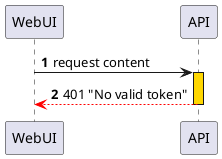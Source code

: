 @startuml
autonumber

WebUI -> API ++ #Gold: request content 
API --[#Red]> WebUI -- : 401 "No valid token" 

@enduml